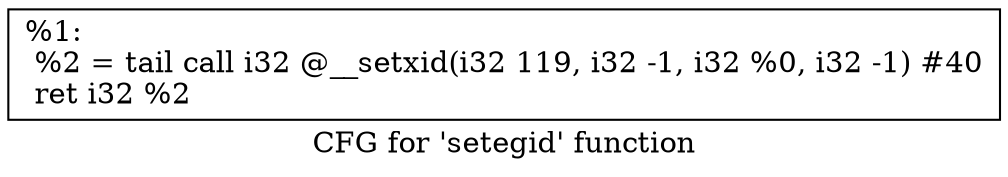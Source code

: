 digraph "CFG for 'setegid' function" {
	label="CFG for 'setegid' function";

	Node0x1b35ae0 [shape=record,label="{%1:\l  %2 = tail call i32 @__setxid(i32 119, i32 -1, i32 %0, i32 -1) #40\l  ret i32 %2\l}"];
}
